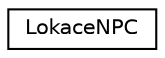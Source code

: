 digraph "Graphical Class Hierarchy"
{
  edge [fontname="Helvetica",fontsize="10",labelfontname="Helvetica",labelfontsize="10"];
  node [fontname="Helvetica",fontsize="10",shape=record];
  rankdir="LR";
  Node1 [label="LokaceNPC",height=0.2,width=0.4,color="black", fillcolor="white", style="filled",URL="$class_lokace_n_p_c.html",tooltip="Trida, ktera ma za ucel propojit a osetrit propojeni mezi NPC v Mistnosti a mezi Hrdinou. U vetsiny metod se jedna spise o vystup textu. "];
}
